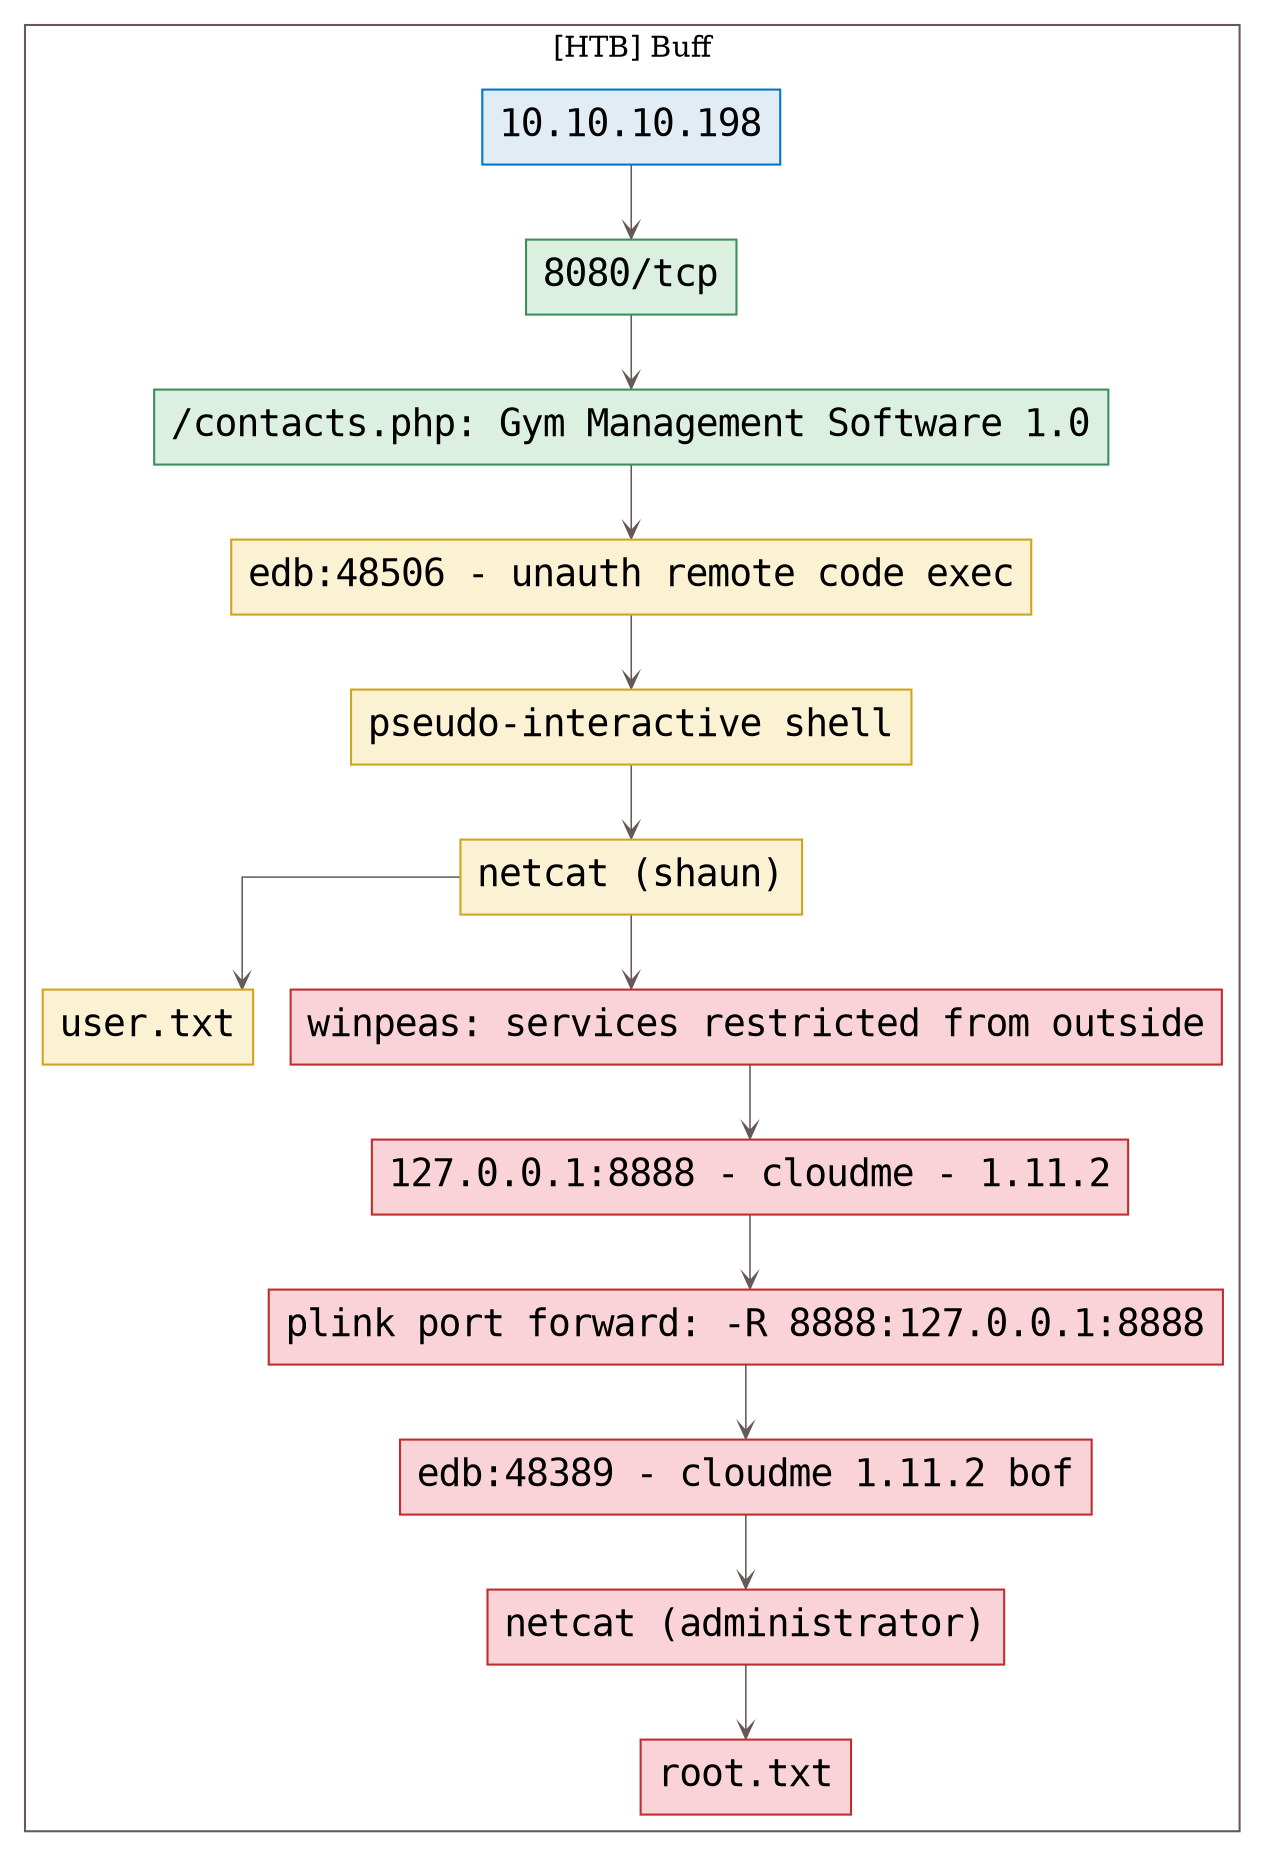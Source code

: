 digraph G {
  #rankdir=LR;
  nodesdictep=1.0; splines="ortho"; K=0.6; overlap=scale; fixedsize=true; resolution=72; bgcolor="#ffffff"; outputorder="edgesfirst";
  node [fontname="courier" fontsize=18 shape=box width=0.25 fillcolor="white" style="filled,solid"];
  edge [style=solid color="#665957" penwidth=0.75 arrowhead=vee arrowsize=0.75 ];

  0[label="10.10.10.198" color="#0077cc" fillcolor="#e1ecf4" tooltip="[HTB] Buff"];
  10[label="edb:48389 - cloudme 1.11.2 bof" color="#c02d2e" fillcolor="#f9d3d7" tooltip="Phase #3:Privilege Escalation"];
  11[label="netcat (administrator)" color="#c02d2e" fillcolor="#f9d3d7" tooltip="Phase #3:Privilege Escalation"];
  12[label="root.txt" color="#c02d2e" fillcolor="#f9d3d7" tooltip="Phase #3:Privilege Escalation"];
  1[label="8080/tcp" color="#3d8f58" fillcolor="#dcf0e2" tooltip="Phase #1:Enumeration"];
  2[label="/contacts.php: Gym Management Software 1.0" color="#3d8f58" fillcolor="#dcf0e2" tooltip="Phase #1:Enumeration"];
  3[label="edb:48506 - unauth remote code exec" color="#cea51b" fillcolor="#fbf2d4" tooltip="Phase #2:Exploitation"];
  4[label="pseudo-interactive shell" color="#cea51b" fillcolor="#fbf2d4" tooltip="Phase #2:Exploitation"];
  5[label="netcat (shaun)" color="#cea51b" fillcolor="#fbf2d4" tooltip="Phase #2:Exploitation"];
  6[label="user.txt" color="#cea51b" fillcolor="#fbf2d4" tooltip="Phase #2:Exploitation"];
  7[label="winpeas: services restricted from outside" color="#c02d2e" fillcolor="#f9d3d7" tooltip="Phase #3:Privilege Escalation"];
  8[label="127.0.0.1:8888 - cloudme - 1.11.2" color="#c02d2e" fillcolor="#f9d3d7" tooltip="Phase #3:Privilege Escalation"];
  9[label="plink port forward: -R 8888:127.0.0.1:8888" color="#c02d2e" fillcolor="#f9d3d7" tooltip="Phase #3:Privilege Escalation"];

  subgraph cluster_0 {
    node [style="filled,solid"];
    label = "[HTB] Buff";
    color = "#665957";
    0 -> 1 [color="#665957"];
    1 -> 2 [color="#665957"];
    10 -> 11 [color="#665957"];
    11 -> 12 [color="#665957"];
    2 -> 3 [color="#665957"];
    3 -> 4 [color="#665957"];
    4 -> 5 [color="#665957"];
    5 -> 6 [color="#665957"];
    5 -> 7 [color="#665957"];
    7 -> 8 [color="#665957"];
    8 -> 9 [color="#665957"];
    9 -> 10 [color="#665957"];
  }
}

